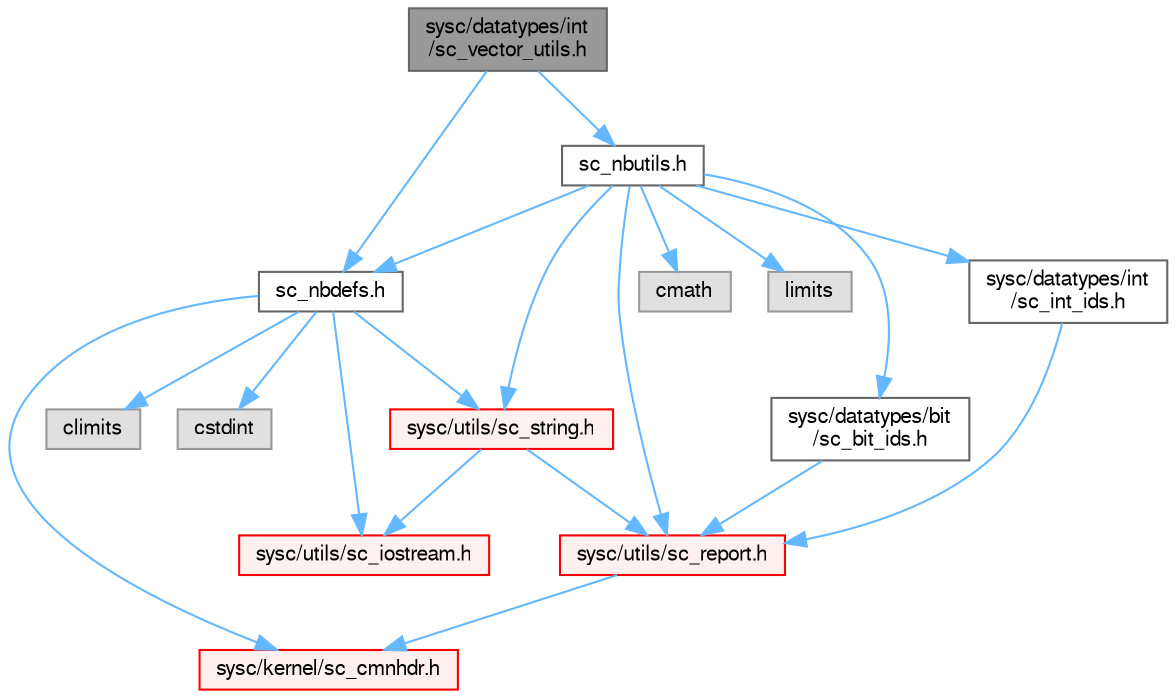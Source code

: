 digraph "sysc/datatypes/int/sc_vector_utils.h"
{
 // LATEX_PDF_SIZE
  bgcolor="transparent";
  edge [fontname=FreeSans,fontsize=10,labelfontname=FreeSans,labelfontsize=10];
  node [fontname=FreeSans,fontsize=10,shape=box,height=0.2,width=0.4];
  Node1 [id="Node000001",label="sysc/datatypes/int\l/sc_vector_utils.h",height=0.2,width=0.4,color="gray40", fillcolor="grey60", style="filled", fontcolor="black",tooltip=" "];
  Node1 -> Node2 [id="edge1_Node000001_Node000002",color="steelblue1",style="solid",tooltip=" "];
  Node2 [id="Node000002",label="sc_nbdefs.h",height=0.2,width=0.4,color="grey40", fillcolor="white", style="filled",URL="$a00140.html",tooltip=" "];
  Node2 -> Node3 [id="edge2_Node000002_Node000003",color="steelblue1",style="solid",tooltip=" "];
  Node3 [id="Node000003",label="sysc/kernel/sc_cmnhdr.h",height=0.2,width=0.4,color="red", fillcolor="#FFF0F0", style="filled",URL="$a00428.html",tooltip=" "];
  Node2 -> Node8 [id="edge3_Node000002_Node000008",color="steelblue1",style="solid",tooltip=" "];
  Node8 [id="Node000008",label="climits",height=0.2,width=0.4,color="grey60", fillcolor="#E0E0E0", style="filled",tooltip=" "];
  Node2 -> Node9 [id="edge4_Node000002_Node000009",color="steelblue1",style="solid",tooltip=" "];
  Node9 [id="Node000009",label="cstdint",height=0.2,width=0.4,color="grey60", fillcolor="#E0E0E0", style="filled",tooltip=" "];
  Node2 -> Node10 [id="edge5_Node000002_Node000010",color="steelblue1",style="solid",tooltip=" "];
  Node10 [id="Node000010",label="sysc/utils/sc_iostream.h",height=0.2,width=0.4,color="red", fillcolor="#FFF0F0", style="filled",URL="$a00236.html",tooltip=" "];
  Node2 -> Node16 [id="edge6_Node000002_Node000016",color="steelblue1",style="solid",tooltip=" "];
  Node16 [id="Node000016",label="sysc/utils/sc_string.h",height=0.2,width=0.4,color="red", fillcolor="#FFF0F0", style="filled",URL="$a00203.html",tooltip=" "];
  Node16 -> Node10 [id="edge7_Node000016_Node000010",color="steelblue1",style="solid",tooltip=" "];
  Node16 -> Node17 [id="edge8_Node000016_Node000017",color="steelblue1",style="solid",tooltip=" "];
  Node17 [id="Node000017",label="sysc/utils/sc_report.h",height=0.2,width=0.4,color="red", fillcolor="#FFF0F0", style="filled",URL="$a00212.html",tooltip=" "];
  Node17 -> Node3 [id="edge9_Node000017_Node000003",color="steelblue1",style="solid",tooltip=" "];
  Node1 -> Node21 [id="edge10_Node000001_Node000021",color="steelblue1",style="solid",tooltip=" "];
  Node21 [id="Node000021",label="sc_nbutils.h",height=0.2,width=0.4,color="grey40", fillcolor="white", style="filled",URL="$a00149.html",tooltip=" "];
  Node21 -> Node22 [id="edge11_Node000021_Node000022",color="steelblue1",style="solid",tooltip=" "];
  Node22 [id="Node000022",label="cmath",height=0.2,width=0.4,color="grey60", fillcolor="#E0E0E0", style="filled",tooltip=" "];
  Node21 -> Node23 [id="edge12_Node000021_Node000023",color="steelblue1",style="solid",tooltip=" "];
  Node23 [id="Node000023",label="limits",height=0.2,width=0.4,color="grey60", fillcolor="#E0E0E0", style="filled",tooltip=" "];
  Node21 -> Node24 [id="edge13_Node000021_Node000024",color="steelblue1",style="solid",tooltip=" "];
  Node24 [id="Node000024",label="sysc/datatypes/bit\l/sc_bit_ids.h",height=0.2,width=0.4,color="grey40", fillcolor="white", style="filled",URL="$a00038.html",tooltip=" "];
  Node24 -> Node17 [id="edge14_Node000024_Node000017",color="steelblue1",style="solid",tooltip=" "];
  Node21 -> Node25 [id="edge15_Node000021_Node000025",color="steelblue1",style="solid",tooltip=" "];
  Node25 [id="Node000025",label="sysc/datatypes/int\l/sc_int_ids.h",height=0.2,width=0.4,color="grey40", fillcolor="white", style="filled",URL="$a00161.html",tooltip=" "];
  Node25 -> Node17 [id="edge16_Node000025_Node000017",color="steelblue1",style="solid",tooltip=" "];
  Node21 -> Node2 [id="edge17_Node000021_Node000002",color="steelblue1",style="solid",tooltip=" "];
  Node21 -> Node16 [id="edge18_Node000021_Node000016",color="steelblue1",style="solid",tooltip=" "];
  Node21 -> Node17 [id="edge19_Node000021_Node000017",color="steelblue1",style="solid",tooltip=" "];
}
